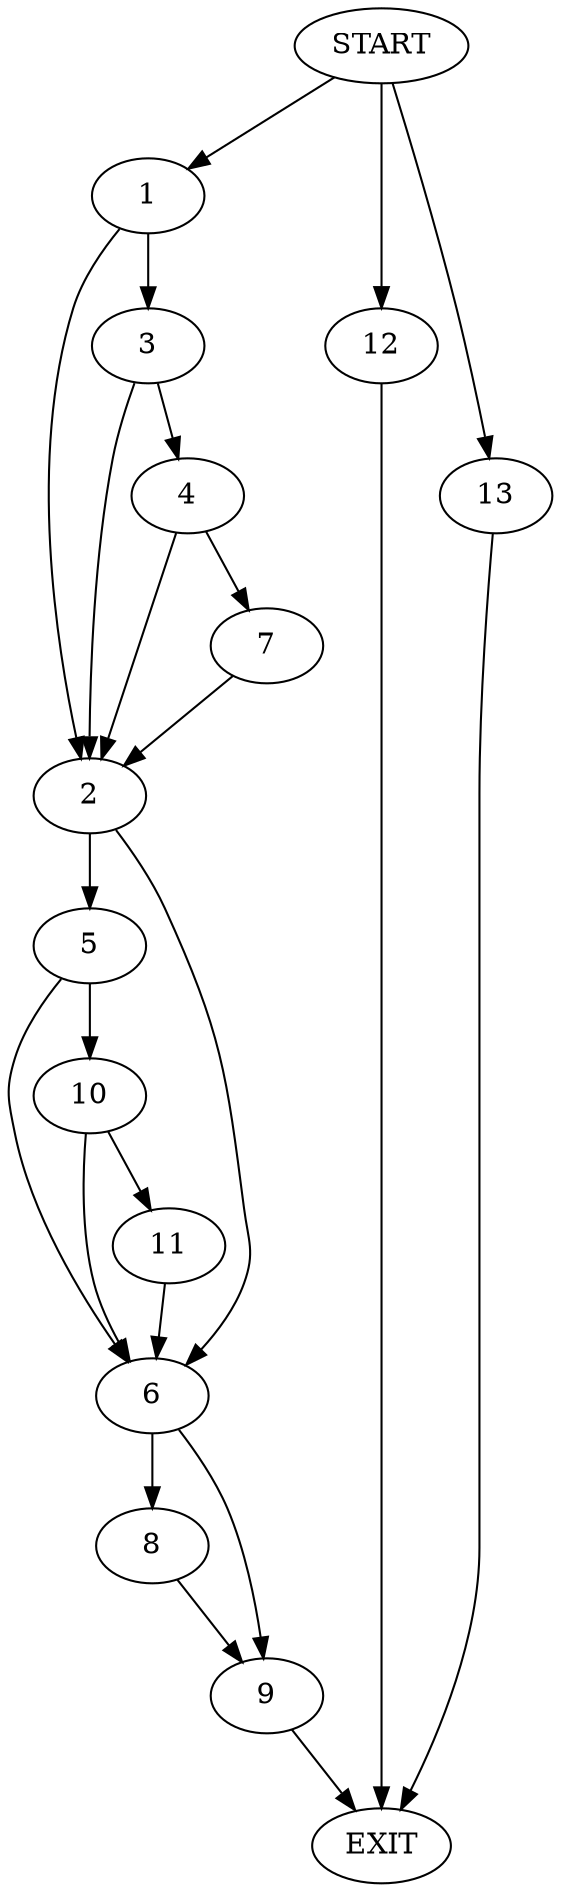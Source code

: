 digraph {
0 [label="START"]
14 [label="EXIT"]
0 -> 1
1 -> 2
1 -> 3
3 -> 2
3 -> 4
2 -> 5
2 -> 6
4 -> 2
4 -> 7
7 -> 2
6 -> 8
6 -> 9
5 -> 6
5 -> 10
10 -> 6
10 -> 11
11 -> 6
8 -> 9
9 -> 14
0 -> 12
12 -> 14
0 -> 13
13 -> 14
}
